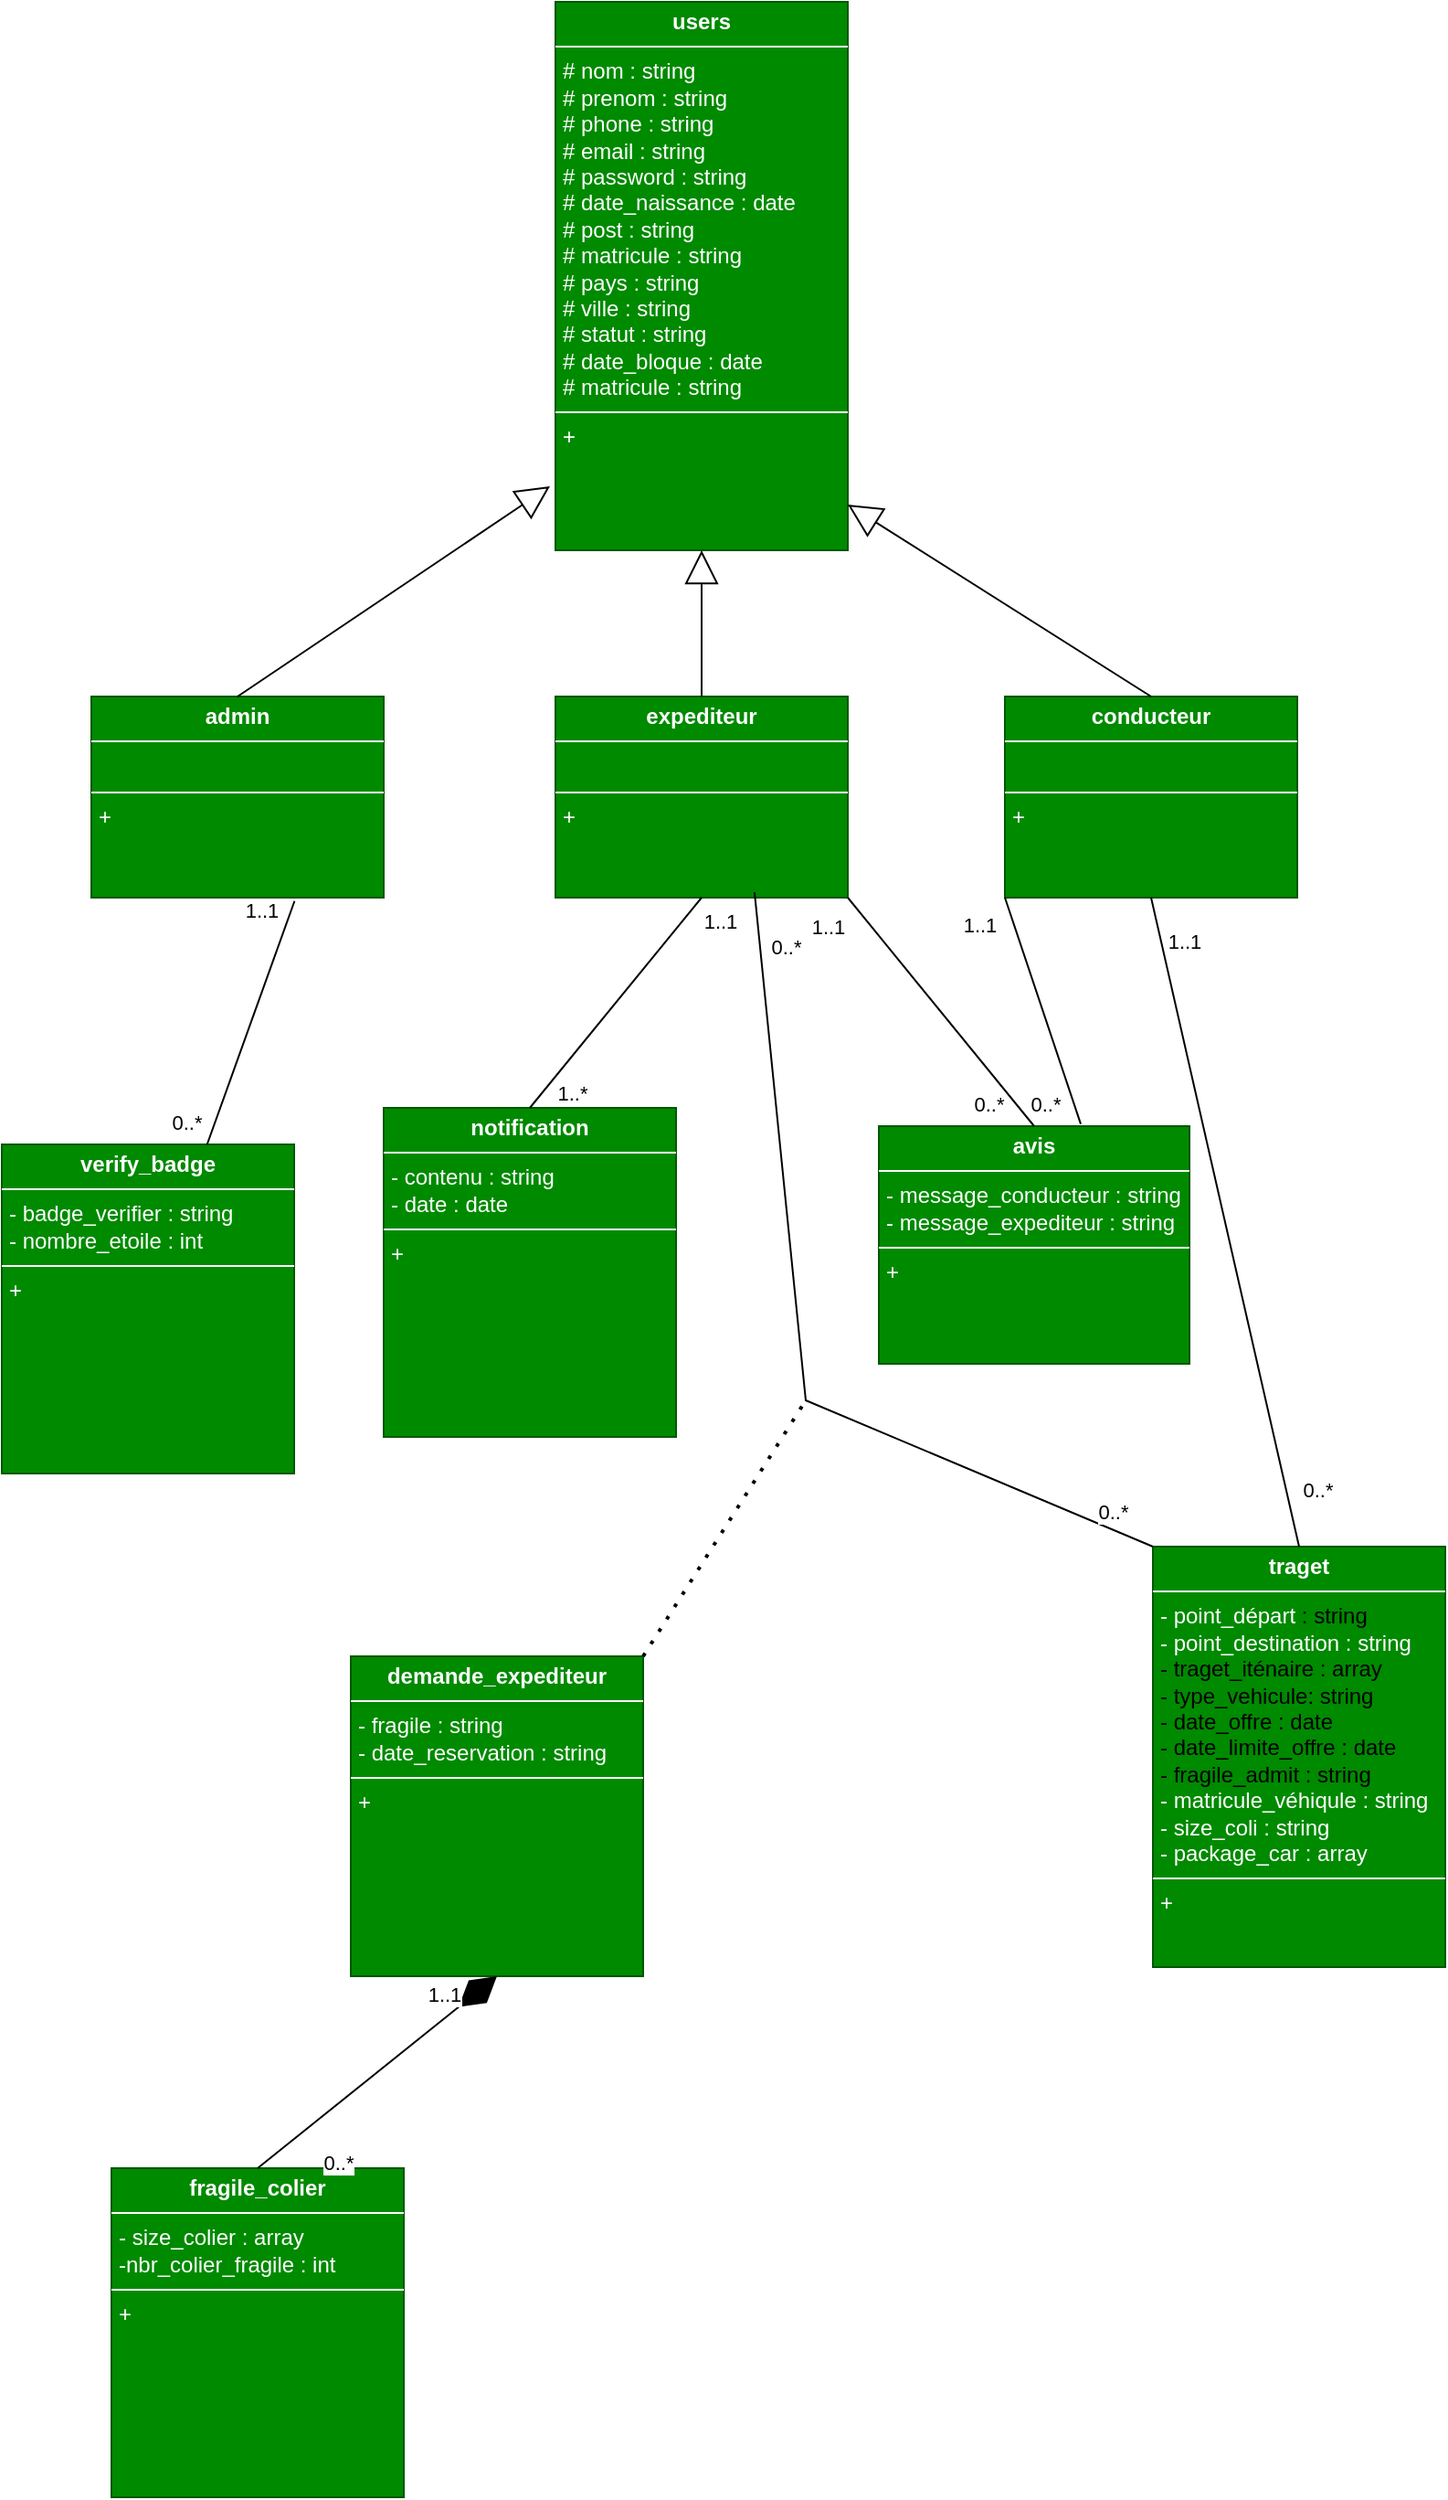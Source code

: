 <mxfile>
    <diagram id="KRiNYPog1RFsSig4UM8l" name="Page-1">
        <mxGraphModel dx="576" dy="417" grid="1" gridSize="10" guides="1" tooltips="1" connect="1" arrows="1" fold="1" page="1" pageScale="1" pageWidth="850" pageHeight="1100" math="0" shadow="0">
            <root>
                <mxCell id="0"/>
                <mxCell id="1" parent="0"/>
                <mxCell id="2" value="&lt;p style=&quot;margin:0px;margin-top:4px;text-align:center;&quot;&gt;&lt;b&gt;users&lt;/b&gt;&lt;/p&gt;&lt;hr size=&quot;1&quot; style=&quot;border-style:solid;&quot;&gt;&lt;p style=&quot;margin:0px;margin-left:4px;&quot;&gt;# nom : string&lt;/p&gt;&lt;p style=&quot;margin:0px;margin-left:4px;&quot;&gt;# prenom : string&lt;/p&gt;&lt;p style=&quot;margin:0px;margin-left:4px;&quot;&gt;# phone : string&amp;nbsp;&lt;/p&gt;&lt;p style=&quot;margin:0px;margin-left:4px;&quot;&gt;# email : string&lt;/p&gt;&lt;p style=&quot;margin:0px;margin-left:4px;&quot;&gt;# password : string&lt;/p&gt;&lt;p style=&quot;margin:0px;margin-left:4px;&quot;&gt;# date_naissance : date&lt;/p&gt;&lt;p style=&quot;margin:0px;margin-left:4px;&quot;&gt;# post : string&lt;/p&gt;&lt;p style=&quot;margin:0px;margin-left:4px;&quot;&gt;# matricule : string&lt;/p&gt;&lt;p style=&quot;margin:0px;margin-left:4px;&quot;&gt;# pays : string&lt;/p&gt;&lt;p style=&quot;margin:0px;margin-left:4px;&quot;&gt;# ville : string&amp;nbsp;&lt;/p&gt;&lt;p style=&quot;margin:0px;margin-left:4px;&quot;&gt;# statut : string&lt;/p&gt;&lt;p style=&quot;margin:0px;margin-left:4px;&quot;&gt;# date_bloque : date&lt;/p&gt;&lt;p style=&quot;margin:0px;margin-left:4px;&quot;&gt;# matricule : string&lt;/p&gt;&lt;hr size=&quot;1&quot; style=&quot;border-style:solid;&quot;&gt;&lt;p style=&quot;margin:0px;margin-left:4px;&quot;&gt;+&amp;nbsp;&lt;/p&gt;" style="verticalAlign=top;align=left;overflow=fill;html=1;whiteSpace=wrap;fillColor=#008a00;fontColor=#ffffff;strokeColor=#005700;" vertex="1" parent="1">
                    <mxGeometry x="333" y="75" width="160" height="300" as="geometry"/>
                </mxCell>
                <mxCell id="3" value="&lt;p style=&quot;margin:0px;margin-top:4px;text-align:center;&quot;&gt;&lt;b&gt;expediteur&lt;/b&gt;&lt;/p&gt;&lt;hr size=&quot;1&quot; style=&quot;border-style:solid;&quot;&gt;&lt;p style=&quot;margin:0px;margin-left:4px;&quot;&gt;&lt;br&gt;&lt;/p&gt;&lt;hr size=&quot;1&quot; style=&quot;border-style:solid;&quot;&gt;&lt;p style=&quot;margin:0px;margin-left:4px;&quot;&gt;+&amp;nbsp;&lt;/p&gt;" style="verticalAlign=top;align=left;overflow=fill;html=1;whiteSpace=wrap;fillColor=#008a00;fontColor=#ffffff;strokeColor=#005700;" vertex="1" parent="1">
                    <mxGeometry x="333" y="455" width="160" height="110" as="geometry"/>
                </mxCell>
                <mxCell id="4" value="&lt;p style=&quot;margin:0px;margin-top:4px;text-align:center;&quot;&gt;&lt;b&gt;conducteur&lt;/b&gt;&lt;/p&gt;&lt;hr size=&quot;1&quot; style=&quot;border-style:solid;&quot;&gt;&lt;p style=&quot;margin:0px;margin-left:4px;&quot;&gt;&lt;br&gt;&lt;/p&gt;&lt;hr size=&quot;1&quot; style=&quot;border-style:solid;&quot;&gt;&lt;p style=&quot;margin:0px;margin-left:4px;&quot;&gt;+&amp;nbsp;&lt;/p&gt;" style="verticalAlign=top;align=left;overflow=fill;html=1;whiteSpace=wrap;fillColor=#008a00;fontColor=#ffffff;strokeColor=#005700;" vertex="1" parent="1">
                    <mxGeometry x="579" y="455" width="160" height="110" as="geometry"/>
                </mxCell>
                <mxCell id="5" value="&lt;p style=&quot;margin:0px;margin-top:4px;text-align:center;&quot;&gt;&lt;b&gt;admin&lt;/b&gt;&lt;/p&gt;&lt;hr size=&quot;1&quot; style=&quot;border-style:solid;&quot;&gt;&lt;p style=&quot;margin:0px;margin-left:4px;&quot;&gt;&lt;br&gt;&lt;/p&gt;&lt;hr size=&quot;1&quot; style=&quot;border-style:solid;&quot;&gt;&lt;p style=&quot;margin:0px;margin-left:4px;&quot;&gt;+&amp;nbsp;&lt;/p&gt;" style="verticalAlign=top;align=left;overflow=fill;html=1;whiteSpace=wrap;fillColor=#008a00;fontColor=#ffffff;strokeColor=#005700;" vertex="1" parent="1">
                    <mxGeometry x="79" y="455" width="160" height="110" as="geometry"/>
                </mxCell>
                <mxCell id="6" value="&lt;p style=&quot;margin:0px;margin-top:4px;text-align:center;&quot;&gt;&lt;b&gt;traget&lt;/b&gt;&lt;/p&gt;&lt;div&gt;&lt;hr size=&quot;1&quot; style=&quot;border-style:solid;&quot;&gt;&lt;p style=&quot;margin:0px;margin-left:4px;&quot;&gt;- point_départ&lt;span style=&quot;background-color: transparent; color: light-dark(rgb(0, 0, 0), rgb(255, 255, 255));&quot;&gt;&amp;nbsp;: string&lt;/span&gt;&lt;/p&gt;&lt;p style=&quot;margin:0px;margin-left:4px;&quot;&gt;- point_destination : string&lt;/p&gt;&lt;p style=&quot;margin:0px;margin-left:4px;&quot;&gt;&lt;span style=&quot;background-color: transparent; color: light-dark(rgb(0, 0, 0), rgb(255, 255, 255));&quot;&gt;- traget_iténaire : array&lt;/span&gt;&lt;/p&gt;&lt;p style=&quot;margin:0px;margin-left:4px;&quot;&gt;&lt;span style=&quot;background-color: transparent; color: light-dark(rgb(0, 0, 0), rgb(255, 255, 255));&quot;&gt;- type_vehicule: string&lt;/span&gt;&lt;/p&gt;&lt;p style=&quot;margin:0px;margin-left:4px;&quot;&gt;&lt;span style=&quot;background-color: transparent; color: light-dark(rgb(0, 0, 0), rgb(255, 255, 255));&quot;&gt;- date_offre : date&lt;/span&gt;&lt;/p&gt;&lt;p style=&quot;margin:0px;margin-left:4px;&quot;&gt;&lt;span style=&quot;background-color: transparent; color: light-dark(rgb(0, 0, 0), rgb(255, 255, 255));&quot;&gt;- date_limite_offre : date&lt;/span&gt;&lt;/p&gt;&lt;p style=&quot;margin:0px;margin-left:4px;&quot;&gt;&lt;span style=&quot;background-color: transparent; color: light-dark(rgb(0, 0, 0), rgb(255, 255, 255));&quot;&gt;- fragile_admit : string&amp;nbsp;&lt;/span&gt;&lt;/p&gt;&lt;p style=&quot;margin:0px;margin-left:4px;&quot;&gt;- matricule_véhiqule : string&lt;/p&gt;&lt;p style=&quot;margin:0px;margin-left:4px;&quot;&gt;- size_coli : string&lt;/p&gt;&lt;p style=&quot;margin:0px;margin-left:4px;&quot;&gt;- package_car : array&lt;/p&gt;&lt;hr size=&quot;1&quot; style=&quot;border-style:solid;&quot;&gt;&lt;p style=&quot;margin:0px;margin-left:4px;&quot;&gt;+&amp;nbsp;&lt;/p&gt;&lt;/div&gt;" style="verticalAlign=top;align=left;overflow=fill;html=1;whiteSpace=wrap;fillColor=#008a00;fontColor=#ffffff;strokeColor=#005700;" vertex="1" parent="1">
                    <mxGeometry x="660" y="920" width="160" height="230" as="geometry"/>
                </mxCell>
                <mxCell id="7" value="&lt;p style=&quot;margin:0px;margin-top:4px;text-align:center;&quot;&gt;&lt;b&gt;verify_badge&lt;/b&gt;&lt;/p&gt;&lt;div&gt;&lt;hr size=&quot;1&quot; style=&quot;border-style:solid;&quot;&gt;&lt;p style=&quot;margin:0px;margin-left:4px;&quot;&gt;- badge_verifier : string&lt;/p&gt;&lt;p style=&quot;margin:0px;margin-left:4px;&quot;&gt;- nombre_etoile : int&lt;/p&gt;&lt;hr size=&quot;1&quot; style=&quot;border-style:solid;&quot;&gt;&lt;p style=&quot;margin:0px;margin-left:4px;&quot;&gt;+&amp;nbsp;&lt;/p&gt;&lt;/div&gt;" style="verticalAlign=top;align=left;overflow=fill;html=1;whiteSpace=wrap;fillColor=#008a00;fontColor=#ffffff;strokeColor=#005700;" vertex="1" parent="1">
                    <mxGeometry x="30" y="700" width="160" height="180" as="geometry"/>
                </mxCell>
                <mxCell id="8" value="&lt;p style=&quot;margin:0px;margin-top:4px;text-align:center;&quot;&gt;&lt;b&gt;demande_expediteur&lt;/b&gt;&lt;/p&gt;&lt;div&gt;&lt;hr size=&quot;1&quot; style=&quot;border-style:solid;&quot;&gt;&lt;p style=&quot;margin:0px;margin-left:4px;&quot;&gt;- fragile : string&lt;/p&gt;&lt;p style=&quot;margin:0px;margin-left:4px;&quot;&gt;- date_reservation : string&lt;/p&gt;&lt;hr size=&quot;1&quot; style=&quot;border-style:solid;&quot;&gt;&lt;p style=&quot;margin:0px;margin-left:4px;&quot;&gt;+&amp;nbsp;&lt;/p&gt;&lt;/div&gt;" style="verticalAlign=top;align=left;overflow=fill;html=1;whiteSpace=wrap;fillColor=#008a00;fontColor=#ffffff;strokeColor=#005700;" vertex="1" parent="1">
                    <mxGeometry x="221" y="980" width="160" height="175" as="geometry"/>
                </mxCell>
                <mxCell id="9" value="&lt;p style=&quot;margin:0px;margin-top:4px;text-align:center;&quot;&gt;&lt;b&gt;avis&lt;/b&gt;&lt;/p&gt;&lt;div&gt;&lt;hr size=&quot;1&quot; style=&quot;border-style:solid;&quot;&gt;&lt;p style=&quot;margin:0px;margin-left:4px;&quot;&gt;- message_conducteur : string&amp;nbsp;&lt;br&gt;&lt;/p&gt;&lt;p style=&quot;margin:0px;margin-left:4px;&quot;&gt;- message_expediteur : string&lt;/p&gt;&lt;hr size=&quot;1&quot; style=&quot;border-style:solid;&quot;&gt;&lt;p style=&quot;margin:0px;margin-left:4px;&quot;&gt;+&amp;nbsp;&lt;/p&gt;&lt;/div&gt;" style="verticalAlign=top;align=left;overflow=fill;html=1;whiteSpace=wrap;fillColor=#008a00;fontColor=#ffffff;strokeColor=#005700;" vertex="1" parent="1">
                    <mxGeometry x="510" y="690" width="170" height="130" as="geometry"/>
                </mxCell>
                <mxCell id="10" value="&lt;p style=&quot;margin:0px;margin-top:4px;text-align:center;&quot;&gt;&lt;b&gt;notification&lt;/b&gt;&lt;/p&gt;&lt;div&gt;&lt;hr size=&quot;1&quot; style=&quot;border-style:solid;&quot;&gt;&lt;p style=&quot;margin:0px;margin-left:4px;&quot;&gt;- contenu : string&lt;/p&gt;&lt;p style=&quot;margin:0px;margin-left:4px;&quot;&gt;- date : date&lt;/p&gt;&lt;hr size=&quot;1&quot; style=&quot;border-style:solid;&quot;&gt;&lt;p style=&quot;margin:0px;margin-left:4px;&quot;&gt;+&amp;nbsp;&lt;/p&gt;&lt;/div&gt;" style="verticalAlign=top;align=left;overflow=fill;html=1;whiteSpace=wrap;fillColor=#008a00;fontColor=#ffffff;strokeColor=#005700;" vertex="1" parent="1">
                    <mxGeometry x="239" y="680" width="160" height="180" as="geometry"/>
                </mxCell>
                <mxCell id="11" value="&lt;p style=&quot;margin:0px;margin-top:4px;text-align:center;&quot;&gt;&lt;b&gt;fragile_colier&lt;/b&gt;&lt;/p&gt;&lt;div&gt;&lt;hr size=&quot;1&quot; style=&quot;border-style:solid;&quot;&gt;&lt;p style=&quot;margin:0px;margin-left:4px;&quot;&gt;- size_colier : array&lt;/p&gt;&lt;p style=&quot;margin:0px;margin-left:4px;&quot;&gt;-nbr_colier_fragile : int&amp;nbsp;&amp;nbsp;&lt;/p&gt;&lt;hr size=&quot;1&quot; style=&quot;border-style:solid;&quot;&gt;&lt;p style=&quot;margin:0px;margin-left:4px;&quot;&gt;+&amp;nbsp;&lt;/p&gt;&lt;/div&gt;" style="verticalAlign=top;align=left;overflow=fill;html=1;whiteSpace=wrap;fillColor=#008a00;fontColor=#ffffff;strokeColor=#005700;" vertex="1" parent="1">
                    <mxGeometry x="90" y="1260" width="160" height="180" as="geometry"/>
                </mxCell>
                <mxCell id="12" value="" style="endArrow=block;endSize=16;endFill=0;html=1;rounded=0;entryX=0.5;entryY=1;entryDx=0;entryDy=0;exitX=0.5;exitY=0;exitDx=0;exitDy=0;" edge="1" parent="1" source="3" target="2">
                    <mxGeometry x="0.125" y="20" width="160" relative="1" as="geometry">
                        <mxPoint x="440" y="460" as="sourcePoint"/>
                        <mxPoint x="600" y="460" as="targetPoint"/>
                        <mxPoint as="offset"/>
                    </mxGeometry>
                </mxCell>
                <mxCell id="13" value="" style="endArrow=block;endSize=16;endFill=0;html=1;rounded=0;entryX=0.5;entryY=1;entryDx=0;entryDy=0;exitX=0.5;exitY=0;exitDx=0;exitDy=0;" edge="1" parent="1" source="4">
                    <mxGeometry x="0.125" y="20" width="160" relative="1" as="geometry">
                        <mxPoint x="493" y="430" as="sourcePoint"/>
                        <mxPoint x="493" y="350" as="targetPoint"/>
                        <mxPoint as="offset"/>
                    </mxGeometry>
                </mxCell>
                <mxCell id="14" value="" style="endArrow=block;endSize=16;endFill=0;html=1;rounded=0;exitX=0.5;exitY=0;exitDx=0;exitDy=0;" edge="1" parent="1" source="5">
                    <mxGeometry x="0.125" y="20" width="160" relative="1" as="geometry">
                        <mxPoint x="150" y="440" as="sourcePoint"/>
                        <mxPoint x="330" y="340" as="targetPoint"/>
                        <mxPoint as="offset"/>
                    </mxGeometry>
                </mxCell>
                <mxCell id="15" value="" style="endArrow=none;html=1;rounded=0;exitX=0.695;exitY=1.017;exitDx=0;exitDy=0;exitPerimeter=0;" edge="1" parent="1" source="5" target="7">
                    <mxGeometry width="50" height="50" relative="1" as="geometry">
                        <mxPoint x="440" y="620" as="sourcePoint"/>
                        <mxPoint x="490" y="570" as="targetPoint"/>
                    </mxGeometry>
                </mxCell>
                <mxCell id="16" value="1..1" style="edgeLabel;html=1;align=center;verticalAlign=middle;resizable=0;points=[];" vertex="1" connectable="0" parent="15">
                    <mxGeometry x="-0.918" y="-3" relative="1" as="geometry">
                        <mxPoint x="-14" as="offset"/>
                    </mxGeometry>
                </mxCell>
                <mxCell id="17" value="0..*" style="edgeLabel;html=1;align=center;verticalAlign=middle;resizable=0;points=[];" vertex="1" connectable="0" parent="15">
                    <mxGeometry x="0.812" relative="1" as="geometry">
                        <mxPoint x="-16" as="offset"/>
                    </mxGeometry>
                </mxCell>
                <mxCell id="18" value="" style="endArrow=none;html=1;rounded=0;exitX=0.5;exitY=0;exitDx=0;exitDy=0;entryX=0.5;entryY=1;entryDx=0;entryDy=0;" edge="1" parent="1" source="10" target="3">
                    <mxGeometry width="50" height="50" relative="1" as="geometry">
                        <mxPoint x="580" y="660" as="sourcePoint"/>
                        <mxPoint x="630" y="610" as="targetPoint"/>
                    </mxGeometry>
                </mxCell>
                <mxCell id="19" value="1..*" style="edgeLabel;html=1;align=center;verticalAlign=middle;resizable=0;points=[];" vertex="1" connectable="0" parent="18">
                    <mxGeometry x="-0.836" y="-3" relative="1" as="geometry">
                        <mxPoint x="13" y="-1" as="offset"/>
                    </mxGeometry>
                </mxCell>
                <mxCell id="20" value="1..1" style="edgeLabel;html=1;align=center;verticalAlign=middle;resizable=0;points=[];" vertex="1" connectable="0" parent="18">
                    <mxGeometry x="0.906" relative="1" as="geometry">
                        <mxPoint x="14" y="7" as="offset"/>
                    </mxGeometry>
                </mxCell>
                <mxCell id="21" value="" style="endArrow=none;html=1;rounded=0;exitX=0.5;exitY=0;exitDx=0;exitDy=0;entryX=0.5;entryY=1;entryDx=0;entryDy=0;" edge="1" parent="1" source="6" target="4">
                    <mxGeometry width="50" height="50" relative="1" as="geometry">
                        <mxPoint x="637" y="805" as="sourcePoint"/>
                        <mxPoint x="570" y="520" as="targetPoint"/>
                    </mxGeometry>
                </mxCell>
                <mxCell id="22" value="0..*" style="edgeLabel;html=1;align=center;verticalAlign=middle;resizable=0;points=[];" vertex="1" connectable="0" parent="21">
                    <mxGeometry x="-0.836" y="-3" relative="1" as="geometry">
                        <mxPoint x="13" y="-1" as="offset"/>
                    </mxGeometry>
                </mxCell>
                <mxCell id="23" value="1..1" style="edgeLabel;html=1;align=center;verticalAlign=middle;resizable=0;points=[];" vertex="1" connectable="0" parent="21">
                    <mxGeometry x="0.906" relative="1" as="geometry">
                        <mxPoint x="14" y="7" as="offset"/>
                    </mxGeometry>
                </mxCell>
                <mxCell id="24" value="" style="endArrow=none;html=1;rounded=0;exitX=1;exitY=1;exitDx=0;exitDy=0;entryX=0.5;entryY=0;entryDx=0;entryDy=0;" edge="1" parent="1" source="3" target="9">
                    <mxGeometry width="50" height="50" relative="1" as="geometry">
                        <mxPoint x="540" y="600" as="sourcePoint"/>
                        <mxPoint x="600" y="708" as="targetPoint"/>
                    </mxGeometry>
                </mxCell>
                <mxCell id="25" value="1..1" style="edgeLabel;html=1;align=center;verticalAlign=middle;resizable=0;points=[];" vertex="1" connectable="0" parent="24">
                    <mxGeometry x="-0.918" y="-3" relative="1" as="geometry">
                        <mxPoint x="-13" y="9" as="offset"/>
                    </mxGeometry>
                </mxCell>
                <mxCell id="26" value="0..*" style="edgeLabel;html=1;align=center;verticalAlign=middle;resizable=0;points=[];" vertex="1" connectable="0" parent="24">
                    <mxGeometry x="0.812" relative="1" as="geometry">
                        <mxPoint x="-16" as="offset"/>
                    </mxGeometry>
                </mxCell>
                <mxCell id="27" value="" style="endArrow=none;html=1;rounded=0;exitX=0;exitY=1;exitDx=0;exitDy=0;entryX=0.65;entryY=-0.009;entryDx=0;entryDy=0;entryPerimeter=0;" edge="1" parent="1" source="4" target="9">
                    <mxGeometry width="50" height="50" relative="1" as="geometry">
                        <mxPoint x="503" y="575" as="sourcePoint"/>
                        <mxPoint x="565" y="680" as="targetPoint"/>
                    </mxGeometry>
                </mxCell>
                <mxCell id="28" value="1..1" style="edgeLabel;html=1;align=center;verticalAlign=middle;resizable=0;points=[];" vertex="1" connectable="0" parent="27">
                    <mxGeometry x="-0.918" y="-3" relative="1" as="geometry">
                        <mxPoint x="-13" y="9" as="offset"/>
                    </mxGeometry>
                </mxCell>
                <mxCell id="29" value="0..*" style="edgeLabel;html=1;align=center;verticalAlign=middle;resizable=0;points=[];" vertex="1" connectable="0" parent="27">
                    <mxGeometry x="0.812" relative="1" as="geometry">
                        <mxPoint x="-16" as="offset"/>
                    </mxGeometry>
                </mxCell>
                <mxCell id="30" value="" style="endArrow=diamondThin;endFill=1;endSize=24;html=1;rounded=0;entryX=0.5;entryY=1;entryDx=0;entryDy=0;exitX=0.5;exitY=0;exitDx=0;exitDy=0;" edge="1" parent="1" source="11" target="8">
                    <mxGeometry width="160" relative="1" as="geometry">
                        <mxPoint x="241" y="1200" as="sourcePoint"/>
                        <mxPoint x="401" y="1200" as="targetPoint"/>
                    </mxGeometry>
                </mxCell>
                <mxCell id="31" value="0..*" style="edgeLabel;html=1;align=center;verticalAlign=middle;resizable=0;points=[];" vertex="1" connectable="0" parent="30">
                    <mxGeometry x="-0.644" relative="1" as="geometry">
                        <mxPoint x="20" y="16" as="offset"/>
                    </mxGeometry>
                </mxCell>
                <mxCell id="32" value="1..1" style="edgeLabel;html=1;align=center;verticalAlign=middle;resizable=0;points=[];" vertex="1" connectable="0" parent="30">
                    <mxGeometry x="0.253" relative="1" as="geometry">
                        <mxPoint x="20" y="-30" as="offset"/>
                    </mxGeometry>
                </mxCell>
                <mxCell id="33" value="" style="endArrow=none;html=1;rounded=0;exitX=0;exitY=0;exitDx=0;exitDy=0;entryX=0.681;entryY=0.973;entryDx=0;entryDy=0;entryPerimeter=0;" edge="1" parent="1" source="6" target="3">
                    <mxGeometry width="50" height="50" relative="1" as="geometry">
                        <mxPoint x="750" y="930" as="sourcePoint"/>
                        <mxPoint x="669" y="575" as="targetPoint"/>
                        <Array as="points">
                            <mxPoint x="470" y="840"/>
                        </Array>
                    </mxGeometry>
                </mxCell>
                <mxCell id="34" value="0..*" style="edgeLabel;html=1;align=center;verticalAlign=middle;resizable=0;points=[];" vertex="1" connectable="0" parent="33">
                    <mxGeometry x="-0.836" y="-3" relative="1" as="geometry">
                        <mxPoint x="13" y="-1" as="offset"/>
                    </mxGeometry>
                </mxCell>
                <mxCell id="35" value="0..*" style="edgeLabel;html=1;align=center;verticalAlign=middle;resizable=0;points=[];" vertex="1" connectable="0" parent="33">
                    <mxGeometry x="0.906" relative="1" as="geometry">
                        <mxPoint x="14" y="7" as="offset"/>
                    </mxGeometry>
                </mxCell>
                <mxCell id="36" value="" style="endArrow=none;dashed=1;html=1;dashPattern=1 3;strokeWidth=2;rounded=0;exitX=1;exitY=0;exitDx=0;exitDy=0;" edge="1" parent="1" source="8">
                    <mxGeometry width="50" height="50" relative="1" as="geometry">
                        <mxPoint x="560" y="1480" as="sourcePoint"/>
                        <mxPoint x="470" y="840" as="targetPoint"/>
                    </mxGeometry>
                </mxCell>
            </root>
        </mxGraphModel>
    </diagram>
</mxfile>